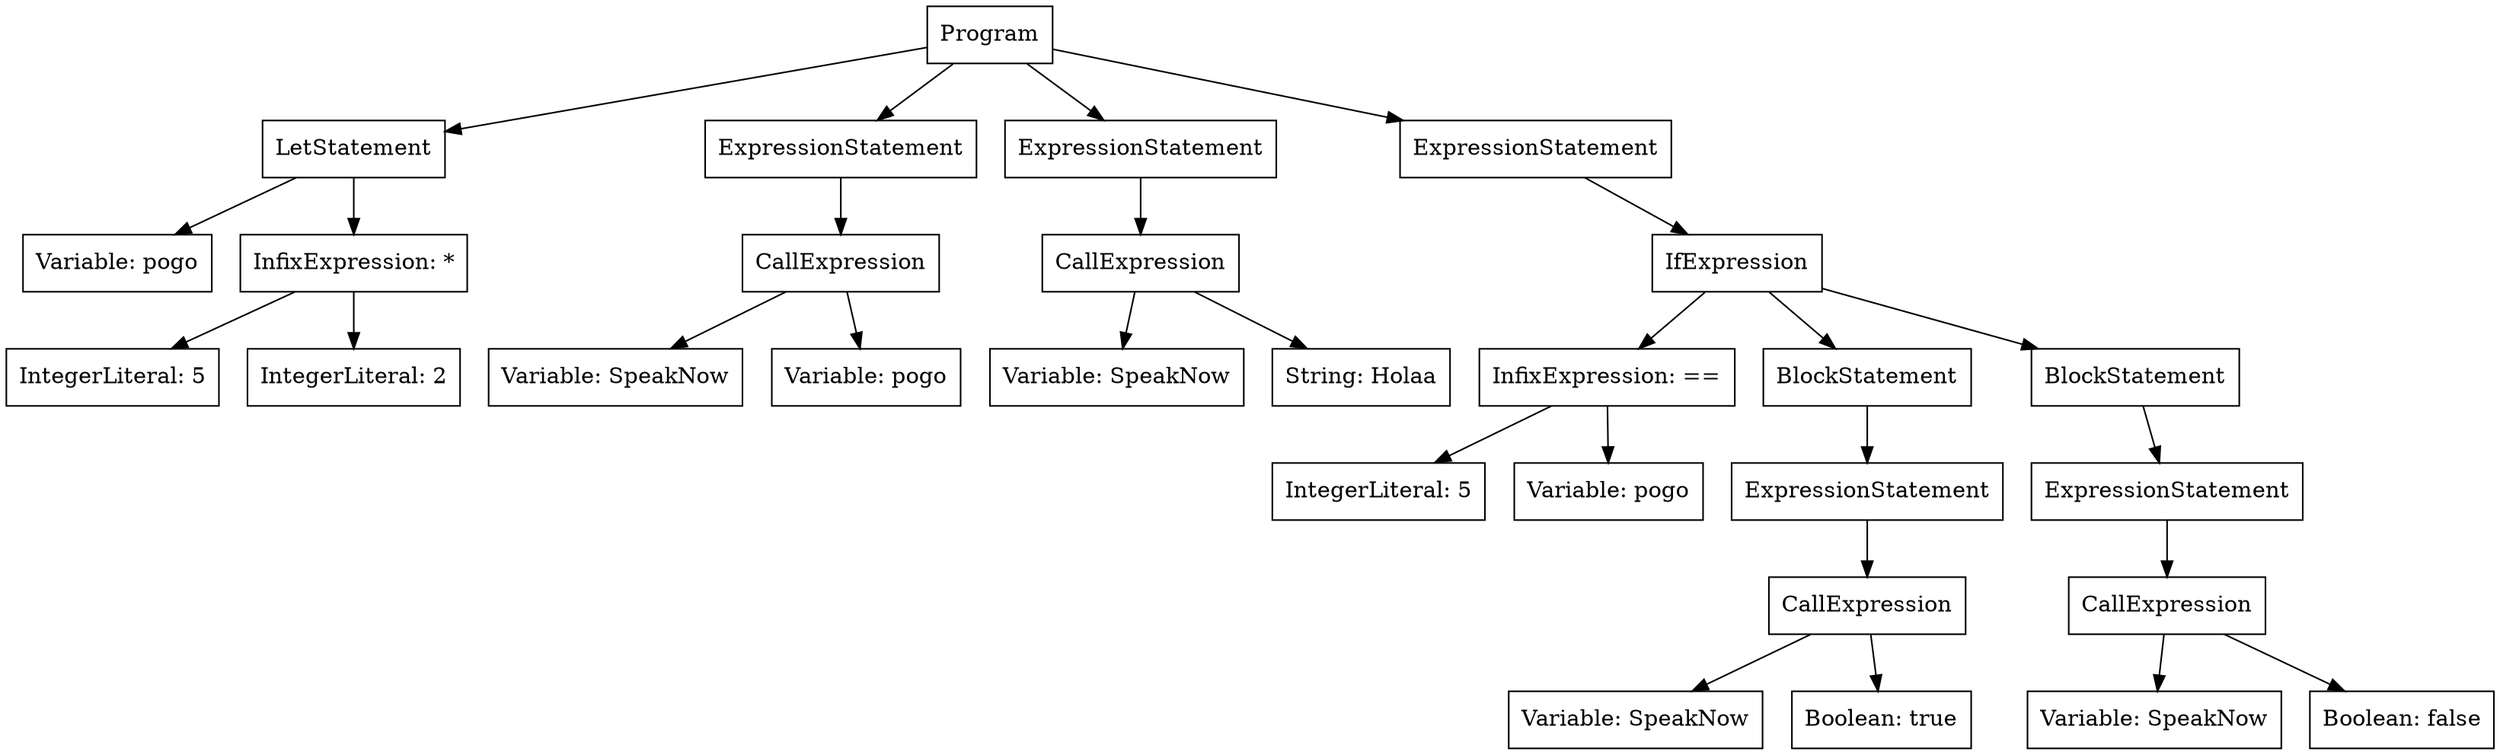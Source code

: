 digraph AST {
  node [shape=box];
Node1 [label="Program"];
Node2 [label="LetStatement"];
Node3 [label="Variable: pogo"];
Node2 -> Node3;
Node4 [label="InfixExpression: *"];
Node5 [label="IntegerLiteral: 5"];
Node4 -> Node5;
Node6 [label="IntegerLiteral: 2"];
Node4 -> Node6;
Node2 -> Node4;
Node1 -> Node2;
Node7 [label="ExpressionStatement"];
Node8 [label="CallExpression"];
Node9 [label="Variable: SpeakNow"];
Node8 -> Node9;
Node10 [label="Variable: pogo"];
Node8 -> Node10;
Node7 -> Node8;
Node1 -> Node7;
Node11 [label="ExpressionStatement"];
Node12 [label="CallExpression"];
Node13 [label="Variable: SpeakNow"];
Node12 -> Node13;
Node14 [label="String: Holaa"];
Node12 -> Node14;
Node11 -> Node12;
Node1 -> Node11;
Node15 [label="ExpressionStatement"];
Node16 [label="IfExpression"];
Node17 [label="InfixExpression: =="];
Node18 [label="IntegerLiteral: 5"];
Node17 -> Node18;
Node19 [label="Variable: pogo"];
Node17 -> Node19;
Node16 -> Node17;
Node20 [label="BlockStatement"];
Node21 [label="ExpressionStatement"];
Node22 [label="CallExpression"];
Node23 [label="Variable: SpeakNow"];
Node22 -> Node23;
Node24 [label="Boolean: true"];
Node22 -> Node24;
Node21 -> Node22;
Node20 -> Node21;
Node16 -> Node20;
Node25 [label="BlockStatement"];
Node26 [label="ExpressionStatement"];
Node27 [label="CallExpression"];
Node28 [label="Variable: SpeakNow"];
Node27 -> Node28;
Node29 [label="Boolean: false"];
Node27 -> Node29;
Node26 -> Node27;
Node25 -> Node26;
Node16 -> Node25;
Node15 -> Node16;
Node1 -> Node15;
}
